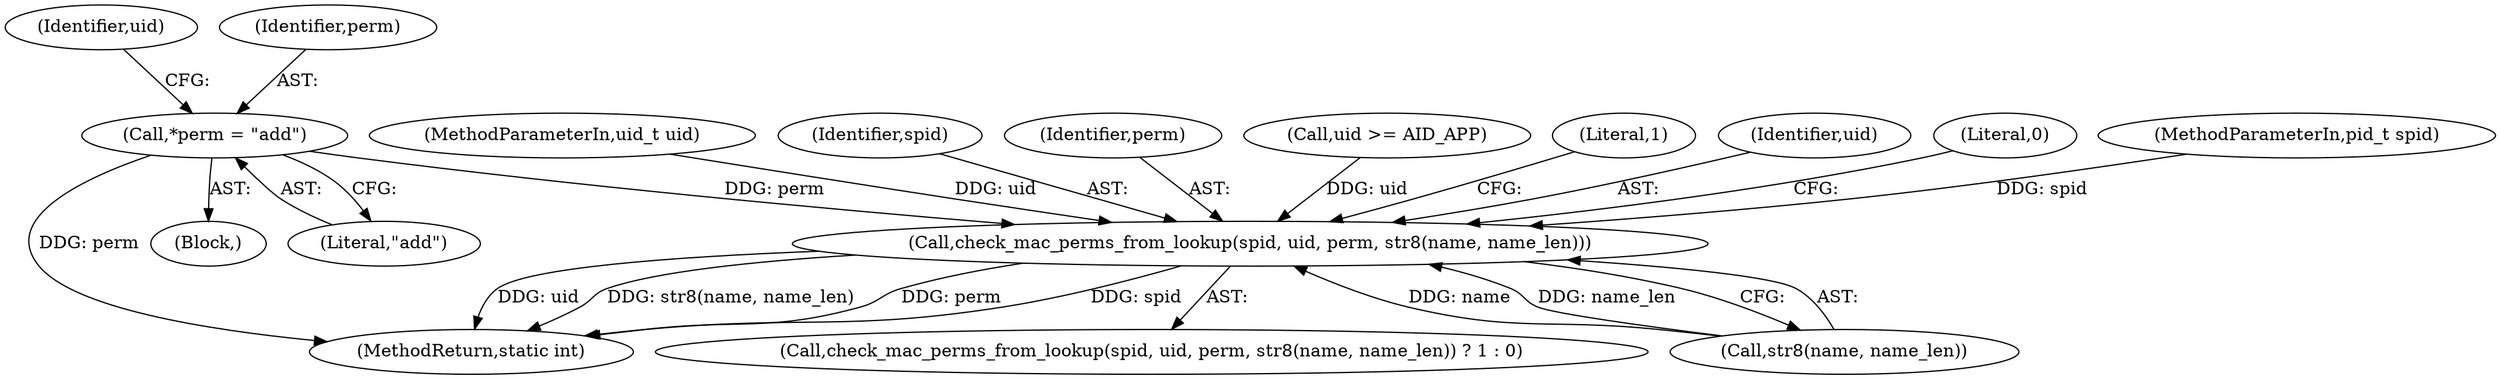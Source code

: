 digraph "0_Android_047eec456943dc082e33220d28abb7df4e089f69@pointer" {
"1000108" [label="(Call,*perm = \"add\")"];
"1000120" [label="(Call,check_mac_perms_from_lookup(spid, uid, perm, str8(name, name_len)))"];
"1000127" [label="(Literal,1)"];
"1000129" [label="(MethodReturn,static int)"];
"1000113" [label="(Identifier,uid)"];
"1000122" [label="(Identifier,uid)"];
"1000119" [label="(Call,check_mac_perms_from_lookup(spid, uid, perm, str8(name, name_len)) ? 1 : 0)"];
"1000128" [label="(Literal,0)"];
"1000104" [label="(MethodParameterIn,pid_t spid)"];
"1000105" [label="(MethodParameterIn,uid_t uid)"];
"1000121" [label="(Identifier,spid)"];
"1000110" [label="(Literal,\"add\")"];
"1000108" [label="(Call,*perm = \"add\")"];
"1000109" [label="(Identifier,perm)"];
"1000123" [label="(Identifier,perm)"];
"1000106" [label="(Block,)"];
"1000124" [label="(Call,str8(name, name_len))"];
"1000120" [label="(Call,check_mac_perms_from_lookup(spid, uid, perm, str8(name, name_len)))"];
"1000112" [label="(Call,uid >= AID_APP)"];
"1000108" -> "1000106"  [label="AST: "];
"1000108" -> "1000110"  [label="CFG: "];
"1000109" -> "1000108"  [label="AST: "];
"1000110" -> "1000108"  [label="AST: "];
"1000113" -> "1000108"  [label="CFG: "];
"1000108" -> "1000129"  [label="DDG: perm"];
"1000108" -> "1000120"  [label="DDG: perm"];
"1000120" -> "1000119"  [label="AST: "];
"1000120" -> "1000124"  [label="CFG: "];
"1000121" -> "1000120"  [label="AST: "];
"1000122" -> "1000120"  [label="AST: "];
"1000123" -> "1000120"  [label="AST: "];
"1000124" -> "1000120"  [label="AST: "];
"1000127" -> "1000120"  [label="CFG: "];
"1000128" -> "1000120"  [label="CFG: "];
"1000120" -> "1000129"  [label="DDG: perm"];
"1000120" -> "1000129"  [label="DDG: spid"];
"1000120" -> "1000129"  [label="DDG: uid"];
"1000120" -> "1000129"  [label="DDG: str8(name, name_len)"];
"1000104" -> "1000120"  [label="DDG: spid"];
"1000112" -> "1000120"  [label="DDG: uid"];
"1000105" -> "1000120"  [label="DDG: uid"];
"1000124" -> "1000120"  [label="DDG: name"];
"1000124" -> "1000120"  [label="DDG: name_len"];
}
